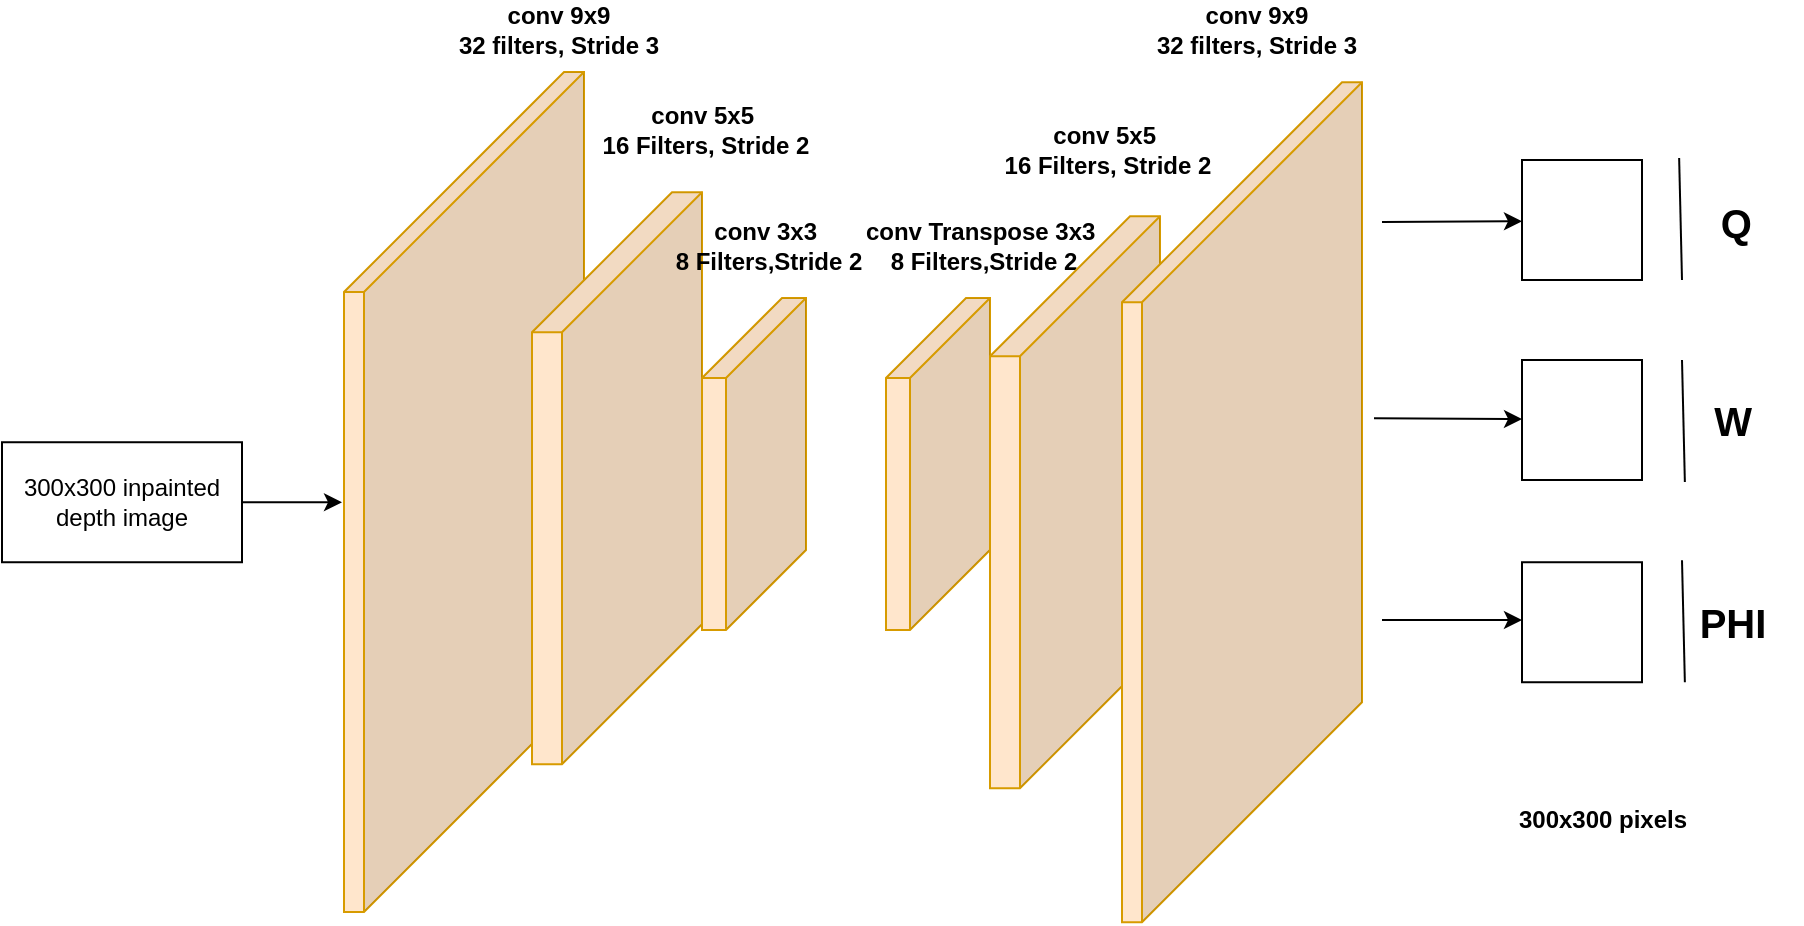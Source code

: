 <mxfile version="16.6.5" type="github">
  <diagram id="QJjx0-fPxzvcmYibJWj1" name="Page-1">
    <mxGraphModel dx="2067" dy="689" grid="1" gridSize="10" guides="1" tooltips="1" connect="1" arrows="1" fold="1" page="1" pageScale="1" pageWidth="827" pageHeight="583" math="0" shadow="0">
      <root>
        <mxCell id="0" />
        <mxCell id="1" parent="0" />
        <mxCell id="4f-DMQIj-ya-iA7LCkDa-2" value="" style="shape=cube;whiteSpace=wrap;html=1;boundedLbl=1;backgroundOutline=1;darkOpacity=0.05;darkOpacity2=0.1;size=110;direction=east;flipH=1;fillColor=#ffe6cc;strokeColor=#d79b00;" parent="1" vertex="1">
          <mxGeometry x="91" y="96" width="120" height="420" as="geometry" />
        </mxCell>
        <mxCell id="4f-DMQIj-ya-iA7LCkDa-5" value="" style="shape=cube;whiteSpace=wrap;html=1;boundedLbl=1;backgroundOutline=1;darkOpacity=0.05;darkOpacity2=0.1;size=70;direction=east;flipH=1;fillColor=#ffe6cc;strokeColor=#d79b00;" parent="1" vertex="1">
          <mxGeometry x="185" y="156.12" width="85" height="286" as="geometry" />
        </mxCell>
        <mxCell id="4f-DMQIj-ya-iA7LCkDa-9" value="" style="shape=cube;whiteSpace=wrap;html=1;boundedLbl=1;backgroundOutline=1;darkOpacity=0.05;darkOpacity2=0.1;size=40;direction=east;flipH=1;fillColor=#ffe6cc;strokeColor=#d79b00;" parent="1" vertex="1">
          <mxGeometry x="270" y="209" width="52" height="166" as="geometry" />
        </mxCell>
        <mxCell id="4f-DMQIj-ya-iA7LCkDa-29" value="&lt;b&gt;conv 9x9&lt;br&gt;32 filters, Stride 3&lt;br&gt;&lt;/b&gt;" style="text;html=1;strokeColor=none;fillColor=none;align=center;verticalAlign=middle;whiteSpace=wrap;rounded=0;" parent="1" vertex="1">
          <mxGeometry x="91" y="60" width="215" height="30" as="geometry" />
        </mxCell>
        <mxCell id="4f-DMQIj-ya-iA7LCkDa-31" value="&lt;b&gt;conv 5x5&amp;nbsp;&lt;br&gt;16 Filters, Stride 2&lt;br&gt;&lt;/b&gt;" style="text;html=1;strokeColor=none;fillColor=none;align=center;verticalAlign=middle;whiteSpace=wrap;rounded=0;" parent="1" vertex="1">
          <mxGeometry x="200" y="110" width="144" height="30" as="geometry" />
        </mxCell>
        <mxCell id="yx-lSNSfXA6hYTXVNYfT-3" value="&lt;b&gt;conv 3x3&amp;nbsp;&lt;br&gt;8 Filters,Stride 2&lt;br&gt;&lt;/b&gt;" style="text;html=1;strokeColor=none;fillColor=none;align=center;verticalAlign=middle;whiteSpace=wrap;rounded=0;" vertex="1" parent="1">
          <mxGeometry x="245" y="168.12" width="117" height="30" as="geometry" />
        </mxCell>
        <mxCell id="yx-lSNSfXA6hYTXVNYfT-4" value="" style="shape=cube;whiteSpace=wrap;html=1;boundedLbl=1;backgroundOutline=1;darkOpacity=0.05;darkOpacity2=0.1;size=40;direction=east;flipH=1;fillColor=#ffe6cc;strokeColor=#d79b00;" vertex="1" parent="1">
          <mxGeometry x="362" y="209" width="52" height="166" as="geometry" />
        </mxCell>
        <mxCell id="yx-lSNSfXA6hYTXVNYfT-5" value="&lt;b&gt;conv Transpose 3x3&amp;nbsp;&lt;br&gt;8 Filters,Stride 2&lt;br&gt;&lt;/b&gt;" style="text;html=1;strokeColor=none;fillColor=none;align=center;verticalAlign=middle;whiteSpace=wrap;rounded=0;" vertex="1" parent="1">
          <mxGeometry x="342" y="168.12" width="138" height="30" as="geometry" />
        </mxCell>
        <mxCell id="yx-lSNSfXA6hYTXVNYfT-7" value="" style="shape=cube;whiteSpace=wrap;html=1;boundedLbl=1;backgroundOutline=1;darkOpacity=0.05;darkOpacity2=0.1;size=70;direction=east;flipH=1;fillColor=#ffe6cc;strokeColor=#d79b00;" vertex="1" parent="1">
          <mxGeometry x="414" y="168.12" width="85" height="286" as="geometry" />
        </mxCell>
        <mxCell id="yx-lSNSfXA6hYTXVNYfT-8" value="" style="shape=cube;whiteSpace=wrap;html=1;boundedLbl=1;backgroundOutline=1;darkOpacity=0.05;darkOpacity2=0.1;size=110;direction=east;flipH=1;fillColor=#ffe6cc;strokeColor=#d79b00;" vertex="1" parent="1">
          <mxGeometry x="480" y="101.12" width="120" height="420" as="geometry" />
        </mxCell>
        <mxCell id="yx-lSNSfXA6hYTXVNYfT-9" value="&lt;b&gt;conv 5x5&amp;nbsp;&lt;br&gt;16 Filters, Stride 2&lt;br&gt;&lt;/b&gt;" style="text;html=1;strokeColor=none;fillColor=none;align=center;verticalAlign=middle;whiteSpace=wrap;rounded=0;" vertex="1" parent="1">
          <mxGeometry x="400.5" y="120" width="144" height="30" as="geometry" />
        </mxCell>
        <mxCell id="yx-lSNSfXA6hYTXVNYfT-10" value="&lt;b&gt;conv 9x9&lt;br&gt;32 filters, Stride 3&lt;br&gt;&lt;/b&gt;" style="text;html=1;strokeColor=none;fillColor=none;align=center;verticalAlign=middle;whiteSpace=wrap;rounded=0;" vertex="1" parent="1">
          <mxGeometry x="440" y="60" width="215" height="30" as="geometry" />
        </mxCell>
        <mxCell id="yx-lSNSfXA6hYTXVNYfT-13" style="edgeStyle=orthogonalEdgeStyle;rounded=0;orthogonalLoop=1;jettySize=auto;html=1;" edge="1" parent="1" source="yx-lSNSfXA6hYTXVNYfT-12">
          <mxGeometry relative="1" as="geometry">
            <mxPoint x="90" y="311.12" as="targetPoint" />
          </mxGeometry>
        </mxCell>
        <mxCell id="yx-lSNSfXA6hYTXVNYfT-12" value="300x300 inpainted depth image" style="rounded=0;whiteSpace=wrap;html=1;" vertex="1" parent="1">
          <mxGeometry x="-80" y="281.12" width="120" height="60" as="geometry" />
        </mxCell>
        <mxCell id="yx-lSNSfXA6hYTXVNYfT-14" value="" style="rounded=0;whiteSpace=wrap;html=1;" vertex="1" parent="1">
          <mxGeometry x="680" y="140" width="60" height="60" as="geometry" />
        </mxCell>
        <mxCell id="yx-lSNSfXA6hYTXVNYfT-15" value="" style="rounded=0;whiteSpace=wrap;html=1;" vertex="1" parent="1">
          <mxGeometry x="680" y="240" width="60" height="60" as="geometry" />
        </mxCell>
        <mxCell id="yx-lSNSfXA6hYTXVNYfT-16" value="" style="rounded=0;whiteSpace=wrap;html=1;" vertex="1" parent="1">
          <mxGeometry x="680" y="341.12" width="60" height="60" as="geometry" />
        </mxCell>
        <mxCell id="yx-lSNSfXA6hYTXVNYfT-17" value="300x300 pixels" style="text;html=1;align=center;verticalAlign=middle;resizable=0;points=[];autosize=1;strokeColor=none;fillColor=none;fontStyle=1" vertex="1" parent="1">
          <mxGeometry x="670" y="460" width="100" height="20" as="geometry" />
        </mxCell>
        <mxCell id="yx-lSNSfXA6hYTXVNYfT-18" value="Q&amp;nbsp; &amp;nbsp;" style="text;html=1;align=center;verticalAlign=middle;resizable=0;points=[];autosize=1;strokeColor=none;fillColor=none;fontStyle=1;fontSize=20;" vertex="1" parent="1">
          <mxGeometry x="770" y="156.12" width="50" height="30" as="geometry" />
        </mxCell>
        <mxCell id="yx-lSNSfXA6hYTXVNYfT-22" value="" style="endArrow=classic;html=1;rounded=0;fontSize=20;" edge="1" parent="1">
          <mxGeometry width="50" height="50" relative="1" as="geometry">
            <mxPoint x="610" y="170.94" as="sourcePoint" />
            <mxPoint x="680" y="170.62" as="targetPoint" />
          </mxGeometry>
        </mxCell>
        <mxCell id="yx-lSNSfXA6hYTXVNYfT-23" value="" style="endArrow=classic;html=1;rounded=0;fontSize=20;exitX=-0.05;exitY=0.4;exitDx=0;exitDy=0;exitPerimeter=0;" edge="1" parent="1" source="yx-lSNSfXA6hYTXVNYfT-8">
          <mxGeometry width="50" height="50" relative="1" as="geometry">
            <mxPoint x="630" y="269.5" as="sourcePoint" />
            <mxPoint x="680" y="269.5" as="targetPoint" />
          </mxGeometry>
        </mxCell>
        <mxCell id="yx-lSNSfXA6hYTXVNYfT-24" value="" style="endArrow=classic;html=1;rounded=0;fontSize=20;" edge="1" parent="1">
          <mxGeometry width="50" height="50" relative="1" as="geometry">
            <mxPoint x="610" y="370" as="sourcePoint" />
            <mxPoint x="680" y="370.0" as="targetPoint" />
          </mxGeometry>
        </mxCell>
        <mxCell id="yx-lSNSfXA6hYTXVNYfT-25" value="W" style="text;html=1;align=center;verticalAlign=middle;resizable=0;points=[];autosize=1;strokeColor=none;fillColor=none;fontStyle=1;fontSize=20;" vertex="1" parent="1">
          <mxGeometry x="770" y="255" width="30" height="30" as="geometry" />
        </mxCell>
        <mxCell id="yx-lSNSfXA6hYTXVNYfT-26" value="PHI" style="text;html=1;align=center;verticalAlign=middle;resizable=0;points=[];autosize=1;strokeColor=none;fillColor=none;fontStyle=1;fontSize=20;" vertex="1" parent="1">
          <mxGeometry x="760" y="356.12" width="50" height="30" as="geometry" />
        </mxCell>
        <mxCell id="yx-lSNSfXA6hYTXVNYfT-27" value="" style="endArrow=none;html=1;rounded=0;fontSize=20;" edge="1" parent="1">
          <mxGeometry width="50" height="50" relative="1" as="geometry">
            <mxPoint x="760" y="200" as="sourcePoint" />
            <mxPoint x="758.57" y="139" as="targetPoint" />
          </mxGeometry>
        </mxCell>
        <mxCell id="yx-lSNSfXA6hYTXVNYfT-29" value="" style="endArrow=none;html=1;rounded=0;fontSize=20;" edge="1" parent="1">
          <mxGeometry width="50" height="50" relative="1" as="geometry">
            <mxPoint x="761.43" y="301" as="sourcePoint" />
            <mxPoint x="760.0" y="240.0" as="targetPoint" />
          </mxGeometry>
        </mxCell>
        <mxCell id="yx-lSNSfXA6hYTXVNYfT-30" value="" style="endArrow=none;html=1;rounded=0;fontSize=20;" edge="1" parent="1">
          <mxGeometry width="50" height="50" relative="1" as="geometry">
            <mxPoint x="761.43" y="401.12" as="sourcePoint" />
            <mxPoint x="760.0" y="340.12" as="targetPoint" />
          </mxGeometry>
        </mxCell>
      </root>
    </mxGraphModel>
  </diagram>
</mxfile>
